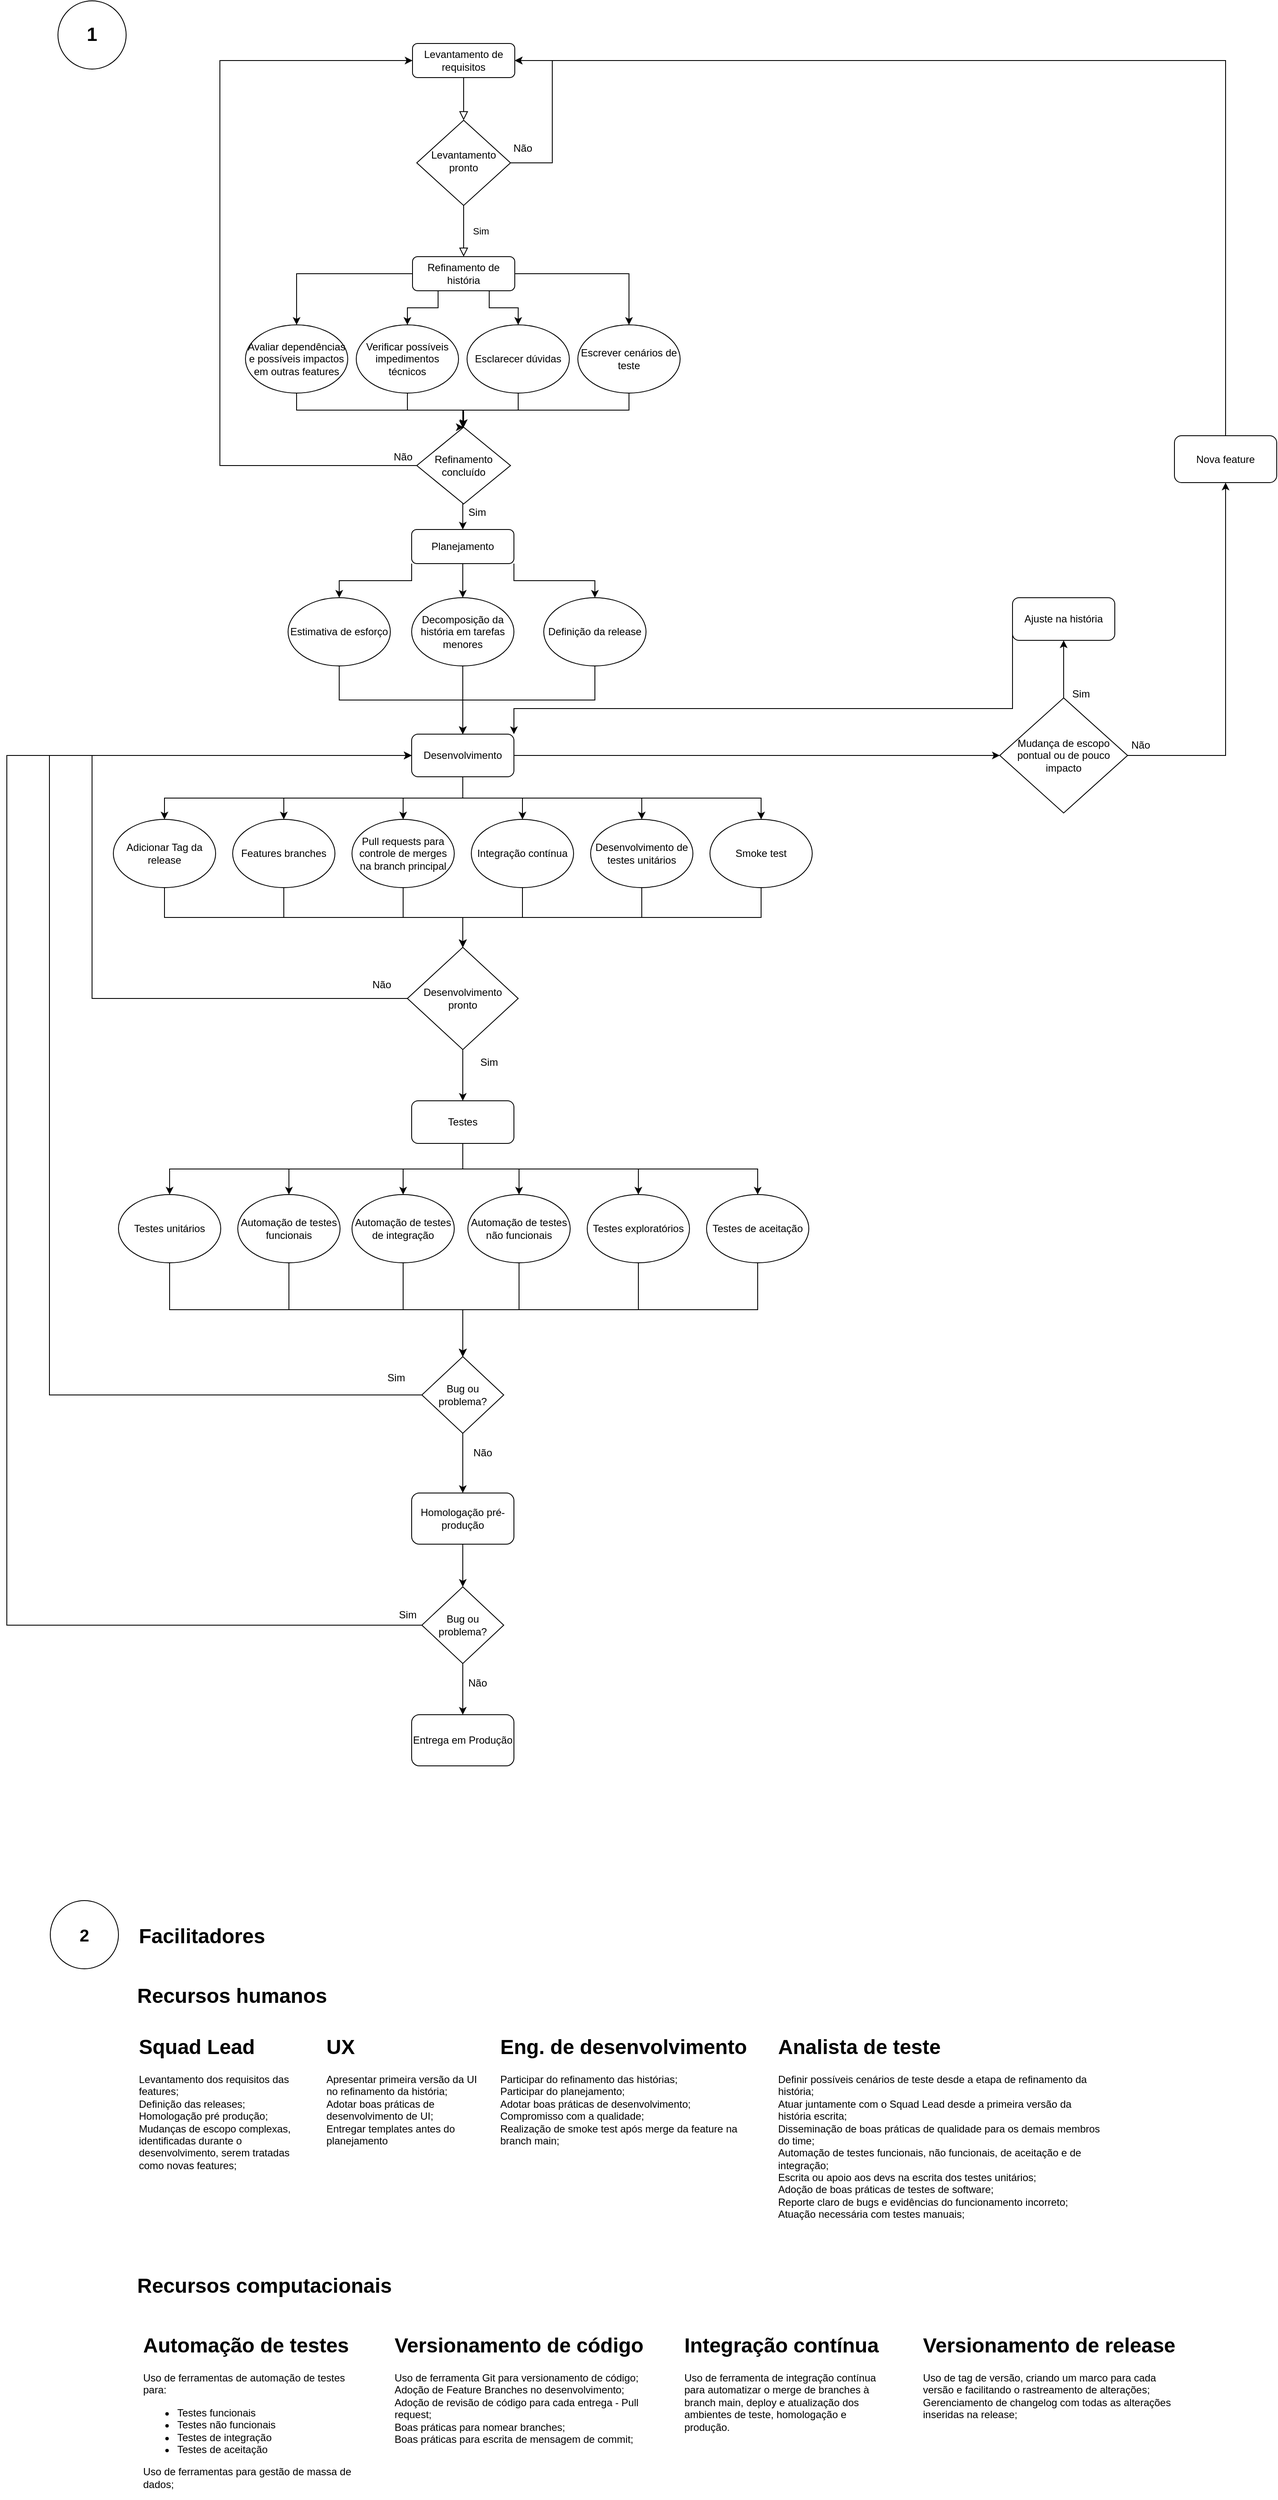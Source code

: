 <mxfile version="21.3.4" type="github">
  <diagram id="C5RBs43oDa-KdzZeNtuy" name="Page-1">
    <mxGraphModel dx="2261" dy="803" grid="1" gridSize="10" guides="1" tooltips="1" connect="1" arrows="1" fold="1" page="1" pageScale="1" pageWidth="827" pageHeight="1169" math="0" shadow="0">
      <root>
        <mxCell id="WIyWlLk6GJQsqaUBKTNV-0" />
        <mxCell id="WIyWlLk6GJQsqaUBKTNV-1" parent="WIyWlLk6GJQsqaUBKTNV-0" />
        <mxCell id="WIyWlLk6GJQsqaUBKTNV-2" value="" style="rounded=0;html=1;jettySize=auto;orthogonalLoop=1;fontSize=11;endArrow=block;endFill=0;endSize=8;strokeWidth=1;shadow=0;labelBackgroundColor=none;edgeStyle=orthogonalEdgeStyle;" parent="WIyWlLk6GJQsqaUBKTNV-1" source="WIyWlLk6GJQsqaUBKTNV-3" target="WIyWlLk6GJQsqaUBKTNV-6" edge="1">
          <mxGeometry relative="1" as="geometry" />
        </mxCell>
        <mxCell id="WIyWlLk6GJQsqaUBKTNV-3" value="Levantamento de requisitos" style="rounded=1;whiteSpace=wrap;html=1;fontSize=12;glass=0;strokeWidth=1;shadow=0;" parent="WIyWlLk6GJQsqaUBKTNV-1" vertex="1">
          <mxGeometry x="326" y="80" width="120" height="40" as="geometry" />
        </mxCell>
        <mxCell id="WIyWlLk6GJQsqaUBKTNV-4" value="Sim" style="rounded=0;html=1;jettySize=auto;orthogonalLoop=1;fontSize=11;endArrow=block;endFill=0;endSize=8;strokeWidth=1;shadow=0;labelBackgroundColor=none;edgeStyle=orthogonalEdgeStyle;" parent="WIyWlLk6GJQsqaUBKTNV-1" source="WIyWlLk6GJQsqaUBKTNV-6" edge="1">
          <mxGeometry y="20" relative="1" as="geometry">
            <mxPoint as="offset" />
            <mxPoint x="386" y="330" as="targetPoint" />
            <Array as="points">
              <mxPoint x="386" y="320" />
              <mxPoint x="386" y="320" />
            </Array>
          </mxGeometry>
        </mxCell>
        <mxCell id="gUWSGeCoAkIVPsZjQ3K5-24" style="edgeStyle=orthogonalEdgeStyle;rounded=0;orthogonalLoop=1;jettySize=auto;html=1;exitX=1;exitY=0.5;exitDx=0;exitDy=0;entryX=1;entryY=0.5;entryDx=0;entryDy=0;" edge="1" parent="WIyWlLk6GJQsqaUBKTNV-1" source="WIyWlLk6GJQsqaUBKTNV-6" target="WIyWlLk6GJQsqaUBKTNV-3">
          <mxGeometry relative="1" as="geometry">
            <Array as="points">
              <mxPoint x="490" y="220" />
              <mxPoint x="490" y="100" />
            </Array>
          </mxGeometry>
        </mxCell>
        <mxCell id="WIyWlLk6GJQsqaUBKTNV-6" value="Levantamento pronto" style="rhombus;whiteSpace=wrap;html=1;shadow=0;fontFamily=Helvetica;fontSize=12;align=center;strokeWidth=1;spacing=6;spacingTop=-4;" parent="WIyWlLk6GJQsqaUBKTNV-1" vertex="1">
          <mxGeometry x="331" y="170" width="110" height="100" as="geometry" />
        </mxCell>
        <mxCell id="_JrQf9LCMX_1aPN5_MQG-32" style="edgeStyle=orthogonalEdgeStyle;rounded=0;orthogonalLoop=1;jettySize=auto;html=1;exitX=0.75;exitY=1;exitDx=0;exitDy=0;entryX=0.5;entryY=0;entryDx=0;entryDy=0;" parent="WIyWlLk6GJQsqaUBKTNV-1" source="WIyWlLk6GJQsqaUBKTNV-12" target="_JrQf9LCMX_1aPN5_MQG-2" edge="1">
          <mxGeometry relative="1" as="geometry" />
        </mxCell>
        <mxCell id="_JrQf9LCMX_1aPN5_MQG-34" style="edgeStyle=orthogonalEdgeStyle;rounded=0;orthogonalLoop=1;jettySize=auto;html=1;exitX=1;exitY=0.5;exitDx=0;exitDy=0;entryX=0.5;entryY=0;entryDx=0;entryDy=0;" parent="WIyWlLk6GJQsqaUBKTNV-1" source="WIyWlLk6GJQsqaUBKTNV-12" target="_JrQf9LCMX_1aPN5_MQG-3" edge="1">
          <mxGeometry relative="1" as="geometry" />
        </mxCell>
        <mxCell id="_JrQf9LCMX_1aPN5_MQG-35" style="edgeStyle=orthogonalEdgeStyle;rounded=0;orthogonalLoop=1;jettySize=auto;html=1;exitX=0;exitY=0.5;exitDx=0;exitDy=0;entryX=0.5;entryY=0;entryDx=0;entryDy=0;" parent="WIyWlLk6GJQsqaUBKTNV-1" source="WIyWlLk6GJQsqaUBKTNV-12" target="_JrQf9LCMX_1aPN5_MQG-0" edge="1">
          <mxGeometry relative="1" as="geometry">
            <mxPoint x="190" y="400" as="targetPoint" />
          </mxGeometry>
        </mxCell>
        <mxCell id="_JrQf9LCMX_1aPN5_MQG-36" style="edgeStyle=orthogonalEdgeStyle;rounded=0;orthogonalLoop=1;jettySize=auto;html=1;exitX=0.25;exitY=1;exitDx=0;exitDy=0;entryX=0.5;entryY=0;entryDx=0;entryDy=0;" parent="WIyWlLk6GJQsqaUBKTNV-1" source="WIyWlLk6GJQsqaUBKTNV-12" target="_JrQf9LCMX_1aPN5_MQG-1" edge="1">
          <mxGeometry relative="1" as="geometry" />
        </mxCell>
        <mxCell id="WIyWlLk6GJQsqaUBKTNV-12" value="Refinamento de história" style="rounded=1;whiteSpace=wrap;html=1;fontSize=12;glass=0;strokeWidth=1;shadow=0;" parent="WIyWlLk6GJQsqaUBKTNV-1" vertex="1">
          <mxGeometry x="326" y="330" width="120" height="40" as="geometry" />
        </mxCell>
        <mxCell id="_JrQf9LCMX_1aPN5_MQG-12" style="edgeStyle=orthogonalEdgeStyle;rounded=0;orthogonalLoop=1;jettySize=auto;html=1;exitX=0.5;exitY=1;exitDx=0;exitDy=0;entryX=0.5;entryY=0;entryDx=0;entryDy=0;" parent="WIyWlLk6GJQsqaUBKTNV-1" source="_JrQf9LCMX_1aPN5_MQG-0" target="_JrQf9LCMX_1aPN5_MQG-8" edge="1">
          <mxGeometry relative="1" as="geometry">
            <Array as="points">
              <mxPoint x="190" y="510" />
              <mxPoint x="385" y="510" />
            </Array>
          </mxGeometry>
        </mxCell>
        <mxCell id="_JrQf9LCMX_1aPN5_MQG-0" value="Avaliar dependências e possíveis impactos em outras features" style="ellipse;whiteSpace=wrap;html=1;" parent="WIyWlLk6GJQsqaUBKTNV-1" vertex="1">
          <mxGeometry x="130" y="410" width="120" height="80" as="geometry" />
        </mxCell>
        <mxCell id="_JrQf9LCMX_1aPN5_MQG-11" style="edgeStyle=orthogonalEdgeStyle;rounded=0;orthogonalLoop=1;jettySize=auto;html=1;exitX=0.5;exitY=1;exitDx=0;exitDy=0;entryX=0.5;entryY=0;entryDx=0;entryDy=0;" parent="WIyWlLk6GJQsqaUBKTNV-1" source="_JrQf9LCMX_1aPN5_MQG-1" target="_JrQf9LCMX_1aPN5_MQG-8" edge="1">
          <mxGeometry relative="1" as="geometry" />
        </mxCell>
        <mxCell id="_JrQf9LCMX_1aPN5_MQG-1" value="Verificar possíveis impedimentos técnicos" style="ellipse;whiteSpace=wrap;html=1;" parent="WIyWlLk6GJQsqaUBKTNV-1" vertex="1">
          <mxGeometry x="260" y="410" width="120" height="80" as="geometry" />
        </mxCell>
        <mxCell id="_JrQf9LCMX_1aPN5_MQG-10" style="edgeStyle=orthogonalEdgeStyle;rounded=0;orthogonalLoop=1;jettySize=auto;html=1;entryX=0.5;entryY=0;entryDx=0;entryDy=0;" parent="WIyWlLk6GJQsqaUBKTNV-1" source="_JrQf9LCMX_1aPN5_MQG-2" target="_JrQf9LCMX_1aPN5_MQG-8" edge="1">
          <mxGeometry relative="1" as="geometry" />
        </mxCell>
        <mxCell id="_JrQf9LCMX_1aPN5_MQG-2" value="Esclarecer dúvidas" style="ellipse;whiteSpace=wrap;html=1;" parent="WIyWlLk6GJQsqaUBKTNV-1" vertex="1">
          <mxGeometry x="390" y="410" width="120" height="80" as="geometry" />
        </mxCell>
        <mxCell id="_JrQf9LCMX_1aPN5_MQG-13" style="edgeStyle=orthogonalEdgeStyle;rounded=0;orthogonalLoop=1;jettySize=auto;html=1;exitX=0.5;exitY=1;exitDx=0;exitDy=0;" parent="WIyWlLk6GJQsqaUBKTNV-1" source="_JrQf9LCMX_1aPN5_MQG-3" target="_JrQf9LCMX_1aPN5_MQG-8" edge="1">
          <mxGeometry relative="1" as="geometry">
            <Array as="points">
              <mxPoint x="580" y="510" />
              <mxPoint x="385" y="510" />
            </Array>
          </mxGeometry>
        </mxCell>
        <mxCell id="_JrQf9LCMX_1aPN5_MQG-3" value="Escrever cenários de teste" style="ellipse;whiteSpace=wrap;html=1;" parent="WIyWlLk6GJQsqaUBKTNV-1" vertex="1">
          <mxGeometry x="520" y="410" width="120" height="80" as="geometry" />
        </mxCell>
        <mxCell id="_JrQf9LCMX_1aPN5_MQG-15" style="edgeStyle=orthogonalEdgeStyle;rounded=0;orthogonalLoop=1;jettySize=auto;html=1;exitX=0.5;exitY=1;exitDx=0;exitDy=0;entryX=0.5;entryY=0;entryDx=0;entryDy=0;" parent="WIyWlLk6GJQsqaUBKTNV-1" source="_JrQf9LCMX_1aPN5_MQG-8" target="_JrQf9LCMX_1aPN5_MQG-14" edge="1">
          <mxGeometry relative="1" as="geometry" />
        </mxCell>
        <mxCell id="_JrQf9LCMX_1aPN5_MQG-21" style="edgeStyle=orthogonalEdgeStyle;rounded=0;orthogonalLoop=1;jettySize=auto;html=1;exitX=0;exitY=0.5;exitDx=0;exitDy=0;entryX=0;entryY=0.5;entryDx=0;entryDy=0;" parent="WIyWlLk6GJQsqaUBKTNV-1" source="_JrQf9LCMX_1aPN5_MQG-8" target="WIyWlLk6GJQsqaUBKTNV-3" edge="1">
          <mxGeometry relative="1" as="geometry">
            <Array as="points">
              <mxPoint x="100" y="575" />
              <mxPoint x="100" y="100" />
            </Array>
          </mxGeometry>
        </mxCell>
        <mxCell id="_JrQf9LCMX_1aPN5_MQG-8" value="Refinamento concluído" style="rhombus;whiteSpace=wrap;html=1;" parent="WIyWlLk6GJQsqaUBKTNV-1" vertex="1">
          <mxGeometry x="331" y="530" width="110" height="90" as="geometry" />
        </mxCell>
        <mxCell id="_JrQf9LCMX_1aPN5_MQG-26" style="edgeStyle=orthogonalEdgeStyle;rounded=0;orthogonalLoop=1;jettySize=auto;html=1;exitX=0.5;exitY=1;exitDx=0;exitDy=0;" parent="WIyWlLk6GJQsqaUBKTNV-1" source="_JrQf9LCMX_1aPN5_MQG-14" target="_JrQf9LCMX_1aPN5_MQG-24" edge="1">
          <mxGeometry relative="1" as="geometry" />
        </mxCell>
        <mxCell id="_JrQf9LCMX_1aPN5_MQG-27" style="edgeStyle=orthogonalEdgeStyle;rounded=0;orthogonalLoop=1;jettySize=auto;html=1;exitX=0;exitY=1;exitDx=0;exitDy=0;entryX=0.5;entryY=0;entryDx=0;entryDy=0;" parent="WIyWlLk6GJQsqaUBKTNV-1" source="_JrQf9LCMX_1aPN5_MQG-14" target="_JrQf9LCMX_1aPN5_MQG-23" edge="1">
          <mxGeometry relative="1" as="geometry" />
        </mxCell>
        <mxCell id="_JrQf9LCMX_1aPN5_MQG-28" style="edgeStyle=orthogonalEdgeStyle;rounded=0;orthogonalLoop=1;jettySize=auto;html=1;exitX=1;exitY=1;exitDx=0;exitDy=0;entryX=0.5;entryY=0;entryDx=0;entryDy=0;" parent="WIyWlLk6GJQsqaUBKTNV-1" source="_JrQf9LCMX_1aPN5_MQG-14" target="_JrQf9LCMX_1aPN5_MQG-25" edge="1">
          <mxGeometry relative="1" as="geometry" />
        </mxCell>
        <mxCell id="_JrQf9LCMX_1aPN5_MQG-14" value="Planejamento" style="rounded=1;whiteSpace=wrap;html=1;" parent="WIyWlLk6GJQsqaUBKTNV-1" vertex="1">
          <mxGeometry x="325" y="650" width="120" height="40" as="geometry" />
        </mxCell>
        <mxCell id="_JrQf9LCMX_1aPN5_MQG-16" value="Sim" style="text;html=1;strokeColor=none;fillColor=none;align=center;verticalAlign=middle;whiteSpace=wrap;rounded=0;" parent="WIyWlLk6GJQsqaUBKTNV-1" vertex="1">
          <mxGeometry x="380" y="620" width="44" height="20" as="geometry" />
        </mxCell>
        <mxCell id="_JrQf9LCMX_1aPN5_MQG-22" value="Não" style="text;html=1;strokeColor=none;fillColor=none;align=center;verticalAlign=middle;whiteSpace=wrap;rounded=0;" parent="WIyWlLk6GJQsqaUBKTNV-1" vertex="1">
          <mxGeometry x="285" y="550" width="60" height="30" as="geometry" />
        </mxCell>
        <mxCell id="_JrQf9LCMX_1aPN5_MQG-38" style="edgeStyle=orthogonalEdgeStyle;rounded=0;orthogonalLoop=1;jettySize=auto;html=1;exitX=0.5;exitY=1;exitDx=0;exitDy=0;" parent="WIyWlLk6GJQsqaUBKTNV-1" source="_JrQf9LCMX_1aPN5_MQG-23" target="_JrQf9LCMX_1aPN5_MQG-37" edge="1">
          <mxGeometry relative="1" as="geometry" />
        </mxCell>
        <mxCell id="_JrQf9LCMX_1aPN5_MQG-23" value="Estimativa de esforço" style="ellipse;whiteSpace=wrap;html=1;" parent="WIyWlLk6GJQsqaUBKTNV-1" vertex="1">
          <mxGeometry x="180" y="730" width="120" height="80" as="geometry" />
        </mxCell>
        <mxCell id="_JrQf9LCMX_1aPN5_MQG-39" style="edgeStyle=orthogonalEdgeStyle;rounded=0;orthogonalLoop=1;jettySize=auto;html=1;exitX=0.5;exitY=1;exitDx=0;exitDy=0;entryX=0.5;entryY=0;entryDx=0;entryDy=0;" parent="WIyWlLk6GJQsqaUBKTNV-1" source="_JrQf9LCMX_1aPN5_MQG-24" target="_JrQf9LCMX_1aPN5_MQG-37" edge="1">
          <mxGeometry relative="1" as="geometry" />
        </mxCell>
        <mxCell id="_JrQf9LCMX_1aPN5_MQG-24" value="Decomposição da história em tarefas menores" style="ellipse;whiteSpace=wrap;html=1;" parent="WIyWlLk6GJQsqaUBKTNV-1" vertex="1">
          <mxGeometry x="325" y="730" width="120" height="80" as="geometry" />
        </mxCell>
        <mxCell id="_JrQf9LCMX_1aPN5_MQG-40" style="edgeStyle=orthogonalEdgeStyle;rounded=0;orthogonalLoop=1;jettySize=auto;html=1;exitX=0.5;exitY=1;exitDx=0;exitDy=0;entryX=0.5;entryY=0;entryDx=0;entryDy=0;" parent="WIyWlLk6GJQsqaUBKTNV-1" source="_JrQf9LCMX_1aPN5_MQG-25" target="_JrQf9LCMX_1aPN5_MQG-37" edge="1">
          <mxGeometry relative="1" as="geometry" />
        </mxCell>
        <mxCell id="_JrQf9LCMX_1aPN5_MQG-25" value="Definição da release" style="ellipse;whiteSpace=wrap;html=1;" parent="WIyWlLk6GJQsqaUBKTNV-1" vertex="1">
          <mxGeometry x="480" y="730" width="120" height="80" as="geometry" />
        </mxCell>
        <mxCell id="_JrQf9LCMX_1aPN5_MQG-50" style="edgeStyle=orthogonalEdgeStyle;rounded=0;orthogonalLoop=1;jettySize=auto;html=1;exitX=0.5;exitY=1;exitDx=0;exitDy=0;entryX=0.5;entryY=0;entryDx=0;entryDy=0;" parent="WIyWlLk6GJQsqaUBKTNV-1" source="_JrQf9LCMX_1aPN5_MQG-37" target="_JrQf9LCMX_1aPN5_MQG-43" edge="1">
          <mxGeometry relative="1" as="geometry" />
        </mxCell>
        <mxCell id="_JrQf9LCMX_1aPN5_MQG-51" style="edgeStyle=orthogonalEdgeStyle;rounded=0;orthogonalLoop=1;jettySize=auto;html=1;exitX=0.5;exitY=1;exitDx=0;exitDy=0;entryX=0.5;entryY=0;entryDx=0;entryDy=0;" parent="WIyWlLk6GJQsqaUBKTNV-1" source="_JrQf9LCMX_1aPN5_MQG-37" target="_JrQf9LCMX_1aPN5_MQG-42" edge="1">
          <mxGeometry relative="1" as="geometry" />
        </mxCell>
        <mxCell id="_JrQf9LCMX_1aPN5_MQG-52" style="edgeStyle=orthogonalEdgeStyle;rounded=0;orthogonalLoop=1;jettySize=auto;html=1;exitX=0.5;exitY=1;exitDx=0;exitDy=0;entryX=0.5;entryY=0;entryDx=0;entryDy=0;" parent="WIyWlLk6GJQsqaUBKTNV-1" source="_JrQf9LCMX_1aPN5_MQG-37" target="_JrQf9LCMX_1aPN5_MQG-41" edge="1">
          <mxGeometry relative="1" as="geometry" />
        </mxCell>
        <mxCell id="_JrQf9LCMX_1aPN5_MQG-53" style="edgeStyle=orthogonalEdgeStyle;rounded=0;orthogonalLoop=1;jettySize=auto;html=1;exitX=0.5;exitY=1;exitDx=0;exitDy=0;entryX=0.5;entryY=0;entryDx=0;entryDy=0;" parent="WIyWlLk6GJQsqaUBKTNV-1" source="_JrQf9LCMX_1aPN5_MQG-37" target="_JrQf9LCMX_1aPN5_MQG-44" edge="1">
          <mxGeometry relative="1" as="geometry" />
        </mxCell>
        <mxCell id="_JrQf9LCMX_1aPN5_MQG-54" style="edgeStyle=orthogonalEdgeStyle;rounded=0;orthogonalLoop=1;jettySize=auto;html=1;exitX=0.5;exitY=1;exitDx=0;exitDy=0;entryX=0.5;entryY=0;entryDx=0;entryDy=0;" parent="WIyWlLk6GJQsqaUBKTNV-1" source="_JrQf9LCMX_1aPN5_MQG-37" target="_JrQf9LCMX_1aPN5_MQG-46" edge="1">
          <mxGeometry relative="1" as="geometry" />
        </mxCell>
        <mxCell id="_JrQf9LCMX_1aPN5_MQG-55" style="edgeStyle=orthogonalEdgeStyle;rounded=0;orthogonalLoop=1;jettySize=auto;html=1;exitX=0.5;exitY=1;exitDx=0;exitDy=0;entryX=0.5;entryY=0;entryDx=0;entryDy=0;" parent="WIyWlLk6GJQsqaUBKTNV-1" source="_JrQf9LCMX_1aPN5_MQG-37" target="_JrQf9LCMX_1aPN5_MQG-48" edge="1">
          <mxGeometry relative="1" as="geometry" />
        </mxCell>
        <mxCell id="gUWSGeCoAkIVPsZjQ3K5-43" style="edgeStyle=orthogonalEdgeStyle;rounded=0;orthogonalLoop=1;jettySize=auto;html=1;exitX=1;exitY=0.5;exitDx=0;exitDy=0;entryX=0;entryY=0.5;entryDx=0;entryDy=0;" edge="1" parent="WIyWlLk6GJQsqaUBKTNV-1" source="_JrQf9LCMX_1aPN5_MQG-37" target="gUWSGeCoAkIVPsZjQ3K5-31">
          <mxGeometry relative="1" as="geometry" />
        </mxCell>
        <mxCell id="_JrQf9LCMX_1aPN5_MQG-37" value="Desenvolvimento" style="rounded=1;whiteSpace=wrap;html=1;" parent="WIyWlLk6GJQsqaUBKTNV-1" vertex="1">
          <mxGeometry x="325" y="890" width="120" height="50" as="geometry" />
        </mxCell>
        <mxCell id="_JrQf9LCMX_1aPN5_MQG-56" style="edgeStyle=orthogonalEdgeStyle;rounded=0;orthogonalLoop=1;jettySize=auto;html=1;exitX=0.5;exitY=1;exitDx=0;exitDy=0;" parent="WIyWlLk6GJQsqaUBKTNV-1" source="_JrQf9LCMX_1aPN5_MQG-41" target="_JrQf9LCMX_1aPN5_MQG-49" edge="1">
          <mxGeometry relative="1" as="geometry" />
        </mxCell>
        <mxCell id="_JrQf9LCMX_1aPN5_MQG-41" value="Adicionar Tag da release" style="ellipse;whiteSpace=wrap;html=1;" parent="WIyWlLk6GJQsqaUBKTNV-1" vertex="1">
          <mxGeometry x="-25" y="990" width="120" height="80" as="geometry" />
        </mxCell>
        <mxCell id="_JrQf9LCMX_1aPN5_MQG-58" style="edgeStyle=orthogonalEdgeStyle;rounded=0;orthogonalLoop=1;jettySize=auto;html=1;exitX=0.5;exitY=1;exitDx=0;exitDy=0;entryX=0.5;entryY=0;entryDx=0;entryDy=0;" parent="WIyWlLk6GJQsqaUBKTNV-1" source="_JrQf9LCMX_1aPN5_MQG-42" target="_JrQf9LCMX_1aPN5_MQG-49" edge="1">
          <mxGeometry relative="1" as="geometry" />
        </mxCell>
        <mxCell id="_JrQf9LCMX_1aPN5_MQG-42" value="Features branches" style="ellipse;whiteSpace=wrap;html=1;" parent="WIyWlLk6GJQsqaUBKTNV-1" vertex="1">
          <mxGeometry x="115" y="990" width="120" height="80" as="geometry" />
        </mxCell>
        <mxCell id="_JrQf9LCMX_1aPN5_MQG-59" style="edgeStyle=orthogonalEdgeStyle;rounded=0;orthogonalLoop=1;jettySize=auto;html=1;exitX=0.5;exitY=1;exitDx=0;exitDy=0;entryX=0.5;entryY=0;entryDx=0;entryDy=0;" parent="WIyWlLk6GJQsqaUBKTNV-1" source="_JrQf9LCMX_1aPN5_MQG-43" target="_JrQf9LCMX_1aPN5_MQG-49" edge="1">
          <mxGeometry relative="1" as="geometry" />
        </mxCell>
        <mxCell id="_JrQf9LCMX_1aPN5_MQG-43" value="Pull requests para controle de merges na branch principal" style="ellipse;whiteSpace=wrap;html=1;" parent="WIyWlLk6GJQsqaUBKTNV-1" vertex="1">
          <mxGeometry x="255" y="990" width="120" height="80" as="geometry" />
        </mxCell>
        <mxCell id="_JrQf9LCMX_1aPN5_MQG-60" style="edgeStyle=orthogonalEdgeStyle;rounded=0;orthogonalLoop=1;jettySize=auto;html=1;exitX=0.5;exitY=1;exitDx=0;exitDy=0;entryX=0.5;entryY=0;entryDx=0;entryDy=0;" parent="WIyWlLk6GJQsqaUBKTNV-1" source="_JrQf9LCMX_1aPN5_MQG-44" target="_JrQf9LCMX_1aPN5_MQG-49" edge="1">
          <mxGeometry relative="1" as="geometry" />
        </mxCell>
        <mxCell id="_JrQf9LCMX_1aPN5_MQG-44" value="Integração contínua" style="ellipse;whiteSpace=wrap;html=1;" parent="WIyWlLk6GJQsqaUBKTNV-1" vertex="1">
          <mxGeometry x="395" y="990" width="120" height="80" as="geometry" />
        </mxCell>
        <mxCell id="_JrQf9LCMX_1aPN5_MQG-61" style="edgeStyle=orthogonalEdgeStyle;rounded=0;orthogonalLoop=1;jettySize=auto;html=1;exitX=0.5;exitY=1;exitDx=0;exitDy=0;entryX=0.5;entryY=0;entryDx=0;entryDy=0;" parent="WIyWlLk6GJQsqaUBKTNV-1" source="_JrQf9LCMX_1aPN5_MQG-46" target="_JrQf9LCMX_1aPN5_MQG-49" edge="1">
          <mxGeometry relative="1" as="geometry" />
        </mxCell>
        <mxCell id="_JrQf9LCMX_1aPN5_MQG-46" value="Desenvolvimento de testes unitários" style="ellipse;whiteSpace=wrap;html=1;" parent="WIyWlLk6GJQsqaUBKTNV-1" vertex="1">
          <mxGeometry x="535" y="990" width="120" height="80" as="geometry" />
        </mxCell>
        <mxCell id="_JrQf9LCMX_1aPN5_MQG-62" style="edgeStyle=orthogonalEdgeStyle;rounded=0;orthogonalLoop=1;jettySize=auto;html=1;exitX=0.5;exitY=1;exitDx=0;exitDy=0;entryX=0.5;entryY=0;entryDx=0;entryDy=0;" parent="WIyWlLk6GJQsqaUBKTNV-1" source="_JrQf9LCMX_1aPN5_MQG-48" target="_JrQf9LCMX_1aPN5_MQG-49" edge="1">
          <mxGeometry relative="1" as="geometry" />
        </mxCell>
        <mxCell id="_JrQf9LCMX_1aPN5_MQG-48" value="Smoke test" style="ellipse;whiteSpace=wrap;html=1;" parent="WIyWlLk6GJQsqaUBKTNV-1" vertex="1">
          <mxGeometry x="675" y="990" width="120" height="80" as="geometry" />
        </mxCell>
        <mxCell id="_JrQf9LCMX_1aPN5_MQG-63" style="edgeStyle=orthogonalEdgeStyle;rounded=0;orthogonalLoop=1;jettySize=auto;html=1;exitX=0;exitY=0.5;exitDx=0;exitDy=0;entryX=0;entryY=0.5;entryDx=0;entryDy=0;" parent="WIyWlLk6GJQsqaUBKTNV-1" source="_JrQf9LCMX_1aPN5_MQG-49" target="_JrQf9LCMX_1aPN5_MQG-37" edge="1">
          <mxGeometry relative="1" as="geometry">
            <Array as="points">
              <mxPoint x="-50" y="1200" />
              <mxPoint x="-50" y="915" />
            </Array>
          </mxGeometry>
        </mxCell>
        <mxCell id="_JrQf9LCMX_1aPN5_MQG-67" style="edgeStyle=orthogonalEdgeStyle;rounded=0;orthogonalLoop=1;jettySize=auto;html=1;exitX=0.5;exitY=1;exitDx=0;exitDy=0;entryX=0.5;entryY=0;entryDx=0;entryDy=0;" parent="WIyWlLk6GJQsqaUBKTNV-1" source="_JrQf9LCMX_1aPN5_MQG-49" target="_JrQf9LCMX_1aPN5_MQG-65" edge="1">
          <mxGeometry relative="1" as="geometry" />
        </mxCell>
        <mxCell id="_JrQf9LCMX_1aPN5_MQG-49" value="Desenvolvimento pronto" style="rhombus;whiteSpace=wrap;html=1;" parent="WIyWlLk6GJQsqaUBKTNV-1" vertex="1">
          <mxGeometry x="320" y="1140" width="130" height="120" as="geometry" />
        </mxCell>
        <mxCell id="_JrQf9LCMX_1aPN5_MQG-64" value="Não" style="text;html=1;strokeColor=none;fillColor=none;align=center;verticalAlign=middle;whiteSpace=wrap;rounded=0;" parent="WIyWlLk6GJQsqaUBKTNV-1" vertex="1">
          <mxGeometry x="260" y="1169" width="60" height="30" as="geometry" />
        </mxCell>
        <mxCell id="_JrQf9LCMX_1aPN5_MQG-74" style="edgeStyle=orthogonalEdgeStyle;rounded=0;orthogonalLoop=1;jettySize=auto;html=1;exitX=0.5;exitY=1;exitDx=0;exitDy=0;entryX=0.5;entryY=0;entryDx=0;entryDy=0;" parent="WIyWlLk6GJQsqaUBKTNV-1" source="_JrQf9LCMX_1aPN5_MQG-65" target="_JrQf9LCMX_1aPN5_MQG-71" edge="1">
          <mxGeometry relative="1" as="geometry" />
        </mxCell>
        <mxCell id="_JrQf9LCMX_1aPN5_MQG-75" style="edgeStyle=orthogonalEdgeStyle;rounded=0;orthogonalLoop=1;jettySize=auto;html=1;exitX=0.5;exitY=1;exitDx=0;exitDy=0;" parent="WIyWlLk6GJQsqaUBKTNV-1" source="_JrQf9LCMX_1aPN5_MQG-65" target="_JrQf9LCMX_1aPN5_MQG-72" edge="1">
          <mxGeometry relative="1" as="geometry" />
        </mxCell>
        <mxCell id="_JrQf9LCMX_1aPN5_MQG-76" style="edgeStyle=orthogonalEdgeStyle;rounded=0;orthogonalLoop=1;jettySize=auto;html=1;exitX=0.5;exitY=1;exitDx=0;exitDy=0;entryX=0.5;entryY=0;entryDx=0;entryDy=0;" parent="WIyWlLk6GJQsqaUBKTNV-1" source="_JrQf9LCMX_1aPN5_MQG-65" target="_JrQf9LCMX_1aPN5_MQG-73" edge="1">
          <mxGeometry relative="1" as="geometry" />
        </mxCell>
        <mxCell id="_JrQf9LCMX_1aPN5_MQG-77" style="edgeStyle=orthogonalEdgeStyle;rounded=0;orthogonalLoop=1;jettySize=auto;html=1;exitX=0.5;exitY=1;exitDx=0;exitDy=0;entryX=0.5;entryY=0;entryDx=0;entryDy=0;" parent="WIyWlLk6GJQsqaUBKTNV-1" source="_JrQf9LCMX_1aPN5_MQG-65" target="_JrQf9LCMX_1aPN5_MQG-70" edge="1">
          <mxGeometry relative="1" as="geometry" />
        </mxCell>
        <mxCell id="_JrQf9LCMX_1aPN5_MQG-78" style="edgeStyle=orthogonalEdgeStyle;rounded=0;orthogonalLoop=1;jettySize=auto;html=1;exitX=0.5;exitY=1;exitDx=0;exitDy=0;entryX=0.5;entryY=0;entryDx=0;entryDy=0;" parent="WIyWlLk6GJQsqaUBKTNV-1" source="_JrQf9LCMX_1aPN5_MQG-65" target="_JrQf9LCMX_1aPN5_MQG-69" edge="1">
          <mxGeometry relative="1" as="geometry" />
        </mxCell>
        <mxCell id="_JrQf9LCMX_1aPN5_MQG-79" style="edgeStyle=orthogonalEdgeStyle;rounded=0;orthogonalLoop=1;jettySize=auto;html=1;exitX=0.5;exitY=1;exitDx=0;exitDy=0;entryX=0.5;entryY=0;entryDx=0;entryDy=0;" parent="WIyWlLk6GJQsqaUBKTNV-1" source="_JrQf9LCMX_1aPN5_MQG-65" target="_JrQf9LCMX_1aPN5_MQG-68" edge="1">
          <mxGeometry relative="1" as="geometry" />
        </mxCell>
        <mxCell id="_JrQf9LCMX_1aPN5_MQG-65" value="Testes" style="rounded=1;whiteSpace=wrap;html=1;" parent="WIyWlLk6GJQsqaUBKTNV-1" vertex="1">
          <mxGeometry x="325" y="1320" width="120" height="50" as="geometry" />
        </mxCell>
        <mxCell id="gUWSGeCoAkIVPsZjQ3K5-0" style="edgeStyle=orthogonalEdgeStyle;rounded=0;orthogonalLoop=1;jettySize=auto;html=1;exitX=0.5;exitY=1;exitDx=0;exitDy=0;" edge="1" parent="WIyWlLk6GJQsqaUBKTNV-1" source="_JrQf9LCMX_1aPN5_MQG-68" target="_JrQf9LCMX_1aPN5_MQG-80">
          <mxGeometry relative="1" as="geometry" />
        </mxCell>
        <mxCell id="_JrQf9LCMX_1aPN5_MQG-68" value="Testes unitários" style="ellipse;whiteSpace=wrap;html=1;" parent="WIyWlLk6GJQsqaUBKTNV-1" vertex="1">
          <mxGeometry x="-19" y="1430" width="120" height="80" as="geometry" />
        </mxCell>
        <mxCell id="gUWSGeCoAkIVPsZjQ3K5-2" style="edgeStyle=orthogonalEdgeStyle;rounded=0;orthogonalLoop=1;jettySize=auto;html=1;exitX=0.5;exitY=1;exitDx=0;exitDy=0;entryX=0.5;entryY=0;entryDx=0;entryDy=0;" edge="1" parent="WIyWlLk6GJQsqaUBKTNV-1" source="_JrQf9LCMX_1aPN5_MQG-69" target="_JrQf9LCMX_1aPN5_MQG-80">
          <mxGeometry relative="1" as="geometry" />
        </mxCell>
        <mxCell id="_JrQf9LCMX_1aPN5_MQG-69" value="Automação de testes funcionais" style="ellipse;whiteSpace=wrap;html=1;" parent="WIyWlLk6GJQsqaUBKTNV-1" vertex="1">
          <mxGeometry x="121" y="1430" width="120" height="80" as="geometry" />
        </mxCell>
        <mxCell id="gUWSGeCoAkIVPsZjQ3K5-3" style="edgeStyle=orthogonalEdgeStyle;rounded=0;orthogonalLoop=1;jettySize=auto;html=1;exitX=0.5;exitY=1;exitDx=0;exitDy=0;entryX=0.5;entryY=0;entryDx=0;entryDy=0;" edge="1" parent="WIyWlLk6GJQsqaUBKTNV-1" source="_JrQf9LCMX_1aPN5_MQG-70" target="_JrQf9LCMX_1aPN5_MQG-80">
          <mxGeometry relative="1" as="geometry" />
        </mxCell>
        <mxCell id="_JrQf9LCMX_1aPN5_MQG-70" value="Automação de testes de integração" style="ellipse;whiteSpace=wrap;html=1;" parent="WIyWlLk6GJQsqaUBKTNV-1" vertex="1">
          <mxGeometry x="255" y="1430" width="120" height="80" as="geometry" />
        </mxCell>
        <mxCell id="gUWSGeCoAkIVPsZjQ3K5-4" style="edgeStyle=orthogonalEdgeStyle;rounded=0;orthogonalLoop=1;jettySize=auto;html=1;exitX=0.5;exitY=1;exitDx=0;exitDy=0;entryX=0.5;entryY=0;entryDx=0;entryDy=0;" edge="1" parent="WIyWlLk6GJQsqaUBKTNV-1" source="_JrQf9LCMX_1aPN5_MQG-71" target="_JrQf9LCMX_1aPN5_MQG-80">
          <mxGeometry relative="1" as="geometry" />
        </mxCell>
        <mxCell id="_JrQf9LCMX_1aPN5_MQG-71" value="Automação de testes não funcionais" style="ellipse;whiteSpace=wrap;html=1;" parent="WIyWlLk6GJQsqaUBKTNV-1" vertex="1">
          <mxGeometry x="391" y="1430" width="120" height="80" as="geometry" />
        </mxCell>
        <mxCell id="gUWSGeCoAkIVPsZjQ3K5-5" style="edgeStyle=orthogonalEdgeStyle;rounded=0;orthogonalLoop=1;jettySize=auto;html=1;exitX=0.5;exitY=1;exitDx=0;exitDy=0;entryX=0.5;entryY=0;entryDx=0;entryDy=0;" edge="1" parent="WIyWlLk6GJQsqaUBKTNV-1" source="_JrQf9LCMX_1aPN5_MQG-72" target="_JrQf9LCMX_1aPN5_MQG-80">
          <mxGeometry relative="1" as="geometry" />
        </mxCell>
        <mxCell id="_JrQf9LCMX_1aPN5_MQG-72" value="Testes exploratórios" style="ellipse;whiteSpace=wrap;html=1;" parent="WIyWlLk6GJQsqaUBKTNV-1" vertex="1">
          <mxGeometry x="531" y="1430" width="120" height="80" as="geometry" />
        </mxCell>
        <mxCell id="gUWSGeCoAkIVPsZjQ3K5-6" style="edgeStyle=orthogonalEdgeStyle;rounded=0;orthogonalLoop=1;jettySize=auto;html=1;exitX=0.5;exitY=1;exitDx=0;exitDy=0;entryX=0.5;entryY=0;entryDx=0;entryDy=0;" edge="1" parent="WIyWlLk6GJQsqaUBKTNV-1" source="_JrQf9LCMX_1aPN5_MQG-73" target="_JrQf9LCMX_1aPN5_MQG-80">
          <mxGeometry relative="1" as="geometry" />
        </mxCell>
        <mxCell id="_JrQf9LCMX_1aPN5_MQG-73" value="Testes de aceitação" style="ellipse;whiteSpace=wrap;html=1;" parent="WIyWlLk6GJQsqaUBKTNV-1" vertex="1">
          <mxGeometry x="671" y="1430" width="120" height="80" as="geometry" />
        </mxCell>
        <mxCell id="gUWSGeCoAkIVPsZjQ3K5-10" style="edgeStyle=orthogonalEdgeStyle;rounded=0;orthogonalLoop=1;jettySize=auto;html=1;exitX=0.5;exitY=1;exitDx=0;exitDy=0;" edge="1" parent="WIyWlLk6GJQsqaUBKTNV-1" source="_JrQf9LCMX_1aPN5_MQG-80" target="gUWSGeCoAkIVPsZjQ3K5-9">
          <mxGeometry relative="1" as="geometry" />
        </mxCell>
        <mxCell id="gUWSGeCoAkIVPsZjQ3K5-16" style="edgeStyle=orthogonalEdgeStyle;rounded=0;orthogonalLoop=1;jettySize=auto;html=1;exitX=0;exitY=0.5;exitDx=0;exitDy=0;entryX=0;entryY=0.5;entryDx=0;entryDy=0;" edge="1" parent="WIyWlLk6GJQsqaUBKTNV-1" source="_JrQf9LCMX_1aPN5_MQG-80" target="_JrQf9LCMX_1aPN5_MQG-37">
          <mxGeometry relative="1" as="geometry">
            <Array as="points">
              <mxPoint x="-100" y="1665" />
              <mxPoint x="-100" y="915" />
            </Array>
          </mxGeometry>
        </mxCell>
        <mxCell id="_JrQf9LCMX_1aPN5_MQG-80" value="Bug ou problema?" style="rhombus;whiteSpace=wrap;html=1;" parent="WIyWlLk6GJQsqaUBKTNV-1" vertex="1">
          <mxGeometry x="337" y="1620" width="96" height="90" as="geometry" />
        </mxCell>
        <mxCell id="_JrQf9LCMX_1aPN5_MQG-82" value="Sim" style="text;html=1;strokeColor=none;fillColor=none;align=center;verticalAlign=middle;whiteSpace=wrap;rounded=0;" parent="WIyWlLk6GJQsqaUBKTNV-1" vertex="1">
          <mxGeometry x="386" y="1260" width="60" height="30" as="geometry" />
        </mxCell>
        <mxCell id="gUWSGeCoAkIVPsZjQ3K5-8" value="Sim" style="text;html=1;strokeColor=none;fillColor=none;align=center;verticalAlign=middle;whiteSpace=wrap;rounded=0;" vertex="1" parent="WIyWlLk6GJQsqaUBKTNV-1">
          <mxGeometry x="277" y="1630" width="60" height="30" as="geometry" />
        </mxCell>
        <mxCell id="gUWSGeCoAkIVPsZjQ3K5-14" style="edgeStyle=orthogonalEdgeStyle;rounded=0;orthogonalLoop=1;jettySize=auto;html=1;exitX=0.5;exitY=1;exitDx=0;exitDy=0;entryX=0.5;entryY=0;entryDx=0;entryDy=0;" edge="1" parent="WIyWlLk6GJQsqaUBKTNV-1" source="gUWSGeCoAkIVPsZjQ3K5-9" target="gUWSGeCoAkIVPsZjQ3K5-13">
          <mxGeometry relative="1" as="geometry" />
        </mxCell>
        <mxCell id="gUWSGeCoAkIVPsZjQ3K5-9" value="Homologação pré-produção" style="rounded=1;whiteSpace=wrap;html=1;" vertex="1" parent="WIyWlLk6GJQsqaUBKTNV-1">
          <mxGeometry x="325" y="1780" width="120" height="60" as="geometry" />
        </mxCell>
        <mxCell id="gUWSGeCoAkIVPsZjQ3K5-12" value="Não" style="text;html=1;align=center;verticalAlign=middle;resizable=0;points=[];autosize=1;strokeColor=none;fillColor=none;" vertex="1" parent="WIyWlLk6GJQsqaUBKTNV-1">
          <mxGeometry x="383" y="1718" width="50" height="30" as="geometry" />
        </mxCell>
        <mxCell id="gUWSGeCoAkIVPsZjQ3K5-15" style="edgeStyle=orthogonalEdgeStyle;rounded=0;orthogonalLoop=1;jettySize=auto;html=1;exitX=0;exitY=0.5;exitDx=0;exitDy=0;entryX=0;entryY=0.5;entryDx=0;entryDy=0;" edge="1" parent="WIyWlLk6GJQsqaUBKTNV-1" source="gUWSGeCoAkIVPsZjQ3K5-13" target="_JrQf9LCMX_1aPN5_MQG-37">
          <mxGeometry relative="1" as="geometry">
            <Array as="points">
              <mxPoint x="-150" y="1935" />
              <mxPoint x="-150" y="915" />
            </Array>
          </mxGeometry>
        </mxCell>
        <mxCell id="gUWSGeCoAkIVPsZjQ3K5-19" style="edgeStyle=orthogonalEdgeStyle;rounded=0;orthogonalLoop=1;jettySize=auto;html=1;exitX=0.5;exitY=1;exitDx=0;exitDy=0;entryX=0.5;entryY=0;entryDx=0;entryDy=0;" edge="1" parent="WIyWlLk6GJQsqaUBKTNV-1" source="gUWSGeCoAkIVPsZjQ3K5-13" target="gUWSGeCoAkIVPsZjQ3K5-18">
          <mxGeometry relative="1" as="geometry" />
        </mxCell>
        <mxCell id="gUWSGeCoAkIVPsZjQ3K5-13" value="Bug ou problema?" style="rhombus;whiteSpace=wrap;html=1;" vertex="1" parent="WIyWlLk6GJQsqaUBKTNV-1">
          <mxGeometry x="337" y="1890" width="96" height="90" as="geometry" />
        </mxCell>
        <mxCell id="gUWSGeCoAkIVPsZjQ3K5-17" value="Sim" style="text;html=1;align=center;verticalAlign=middle;resizable=0;points=[];autosize=1;strokeColor=none;fillColor=none;" vertex="1" parent="WIyWlLk6GJQsqaUBKTNV-1">
          <mxGeometry x="300" y="1908" width="40" height="30" as="geometry" />
        </mxCell>
        <mxCell id="gUWSGeCoAkIVPsZjQ3K5-18" value="Entrega em Produção" style="rounded=1;whiteSpace=wrap;html=1;" vertex="1" parent="WIyWlLk6GJQsqaUBKTNV-1">
          <mxGeometry x="325" y="2040" width="120" height="60" as="geometry" />
        </mxCell>
        <mxCell id="gUWSGeCoAkIVPsZjQ3K5-20" value="Não" style="text;html=1;align=center;verticalAlign=middle;resizable=0;points=[];autosize=1;strokeColor=none;fillColor=none;" vertex="1" parent="WIyWlLk6GJQsqaUBKTNV-1">
          <mxGeometry x="377" y="1988" width="50" height="30" as="geometry" />
        </mxCell>
        <mxCell id="gUWSGeCoAkIVPsZjQ3K5-25" value="Não" style="text;html=1;align=center;verticalAlign=middle;resizable=0;points=[];autosize=1;strokeColor=none;fillColor=none;" vertex="1" parent="WIyWlLk6GJQsqaUBKTNV-1">
          <mxGeometry x="430" y="188" width="50" height="30" as="geometry" />
        </mxCell>
        <mxCell id="gUWSGeCoAkIVPsZjQ3K5-35" style="edgeStyle=orthogonalEdgeStyle;rounded=0;orthogonalLoop=1;jettySize=auto;html=1;exitX=0.5;exitY=0;exitDx=0;exitDy=0;entryX=0.5;entryY=1;entryDx=0;entryDy=0;" edge="1" parent="WIyWlLk6GJQsqaUBKTNV-1" source="gUWSGeCoAkIVPsZjQ3K5-31" target="gUWSGeCoAkIVPsZjQ3K5-34">
          <mxGeometry relative="1" as="geometry" />
        </mxCell>
        <mxCell id="gUWSGeCoAkIVPsZjQ3K5-40" style="edgeStyle=orthogonalEdgeStyle;rounded=0;orthogonalLoop=1;jettySize=auto;html=1;exitX=1;exitY=0.5;exitDx=0;exitDy=0;entryX=0.5;entryY=1;entryDx=0;entryDy=0;" edge="1" parent="WIyWlLk6GJQsqaUBKTNV-1" source="gUWSGeCoAkIVPsZjQ3K5-31" target="gUWSGeCoAkIVPsZjQ3K5-38">
          <mxGeometry relative="1" as="geometry" />
        </mxCell>
        <mxCell id="gUWSGeCoAkIVPsZjQ3K5-31" value="Mudança de escopo pontual ou de pouco impacto" style="rhombus;whiteSpace=wrap;html=1;" vertex="1" parent="WIyWlLk6GJQsqaUBKTNV-1">
          <mxGeometry x="1015" y="847.5" width="150" height="135" as="geometry" />
        </mxCell>
        <mxCell id="gUWSGeCoAkIVPsZjQ3K5-37" style="edgeStyle=orthogonalEdgeStyle;rounded=0;orthogonalLoop=1;jettySize=auto;html=1;exitX=0;exitY=0.5;exitDx=0;exitDy=0;entryX=1;entryY=0;entryDx=0;entryDy=0;" edge="1" parent="WIyWlLk6GJQsqaUBKTNV-1" source="gUWSGeCoAkIVPsZjQ3K5-34" target="_JrQf9LCMX_1aPN5_MQG-37">
          <mxGeometry relative="1" as="geometry">
            <Array as="points">
              <mxPoint x="1030" y="860" />
              <mxPoint x="445" y="860" />
            </Array>
          </mxGeometry>
        </mxCell>
        <mxCell id="gUWSGeCoAkIVPsZjQ3K5-34" value="Ajuste na história" style="rounded=1;whiteSpace=wrap;html=1;" vertex="1" parent="WIyWlLk6GJQsqaUBKTNV-1">
          <mxGeometry x="1030" y="730" width="120" height="50" as="geometry" />
        </mxCell>
        <mxCell id="gUWSGeCoAkIVPsZjQ3K5-36" value="Sim" style="text;html=1;align=center;verticalAlign=middle;resizable=0;points=[];autosize=1;strokeColor=none;fillColor=none;" vertex="1" parent="WIyWlLk6GJQsqaUBKTNV-1">
          <mxGeometry x="1090" y="828" width="40" height="30" as="geometry" />
        </mxCell>
        <mxCell id="gUWSGeCoAkIVPsZjQ3K5-42" style="edgeStyle=orthogonalEdgeStyle;rounded=0;orthogonalLoop=1;jettySize=auto;html=1;exitX=0.5;exitY=0;exitDx=0;exitDy=0;entryX=1;entryY=0.5;entryDx=0;entryDy=0;" edge="1" parent="WIyWlLk6GJQsqaUBKTNV-1" source="gUWSGeCoAkIVPsZjQ3K5-38" target="WIyWlLk6GJQsqaUBKTNV-3">
          <mxGeometry relative="1" as="geometry" />
        </mxCell>
        <mxCell id="gUWSGeCoAkIVPsZjQ3K5-38" value="Nova feature" style="rounded=1;whiteSpace=wrap;html=1;" vertex="1" parent="WIyWlLk6GJQsqaUBKTNV-1">
          <mxGeometry x="1220" y="540" width="120" height="55" as="geometry" />
        </mxCell>
        <mxCell id="gUWSGeCoAkIVPsZjQ3K5-41" value="Não" style="text;html=1;align=center;verticalAlign=middle;resizable=0;points=[];autosize=1;strokeColor=none;fillColor=none;" vertex="1" parent="WIyWlLk6GJQsqaUBKTNV-1">
          <mxGeometry x="1155" y="888" width="50" height="30" as="geometry" />
        </mxCell>
        <mxCell id="gUWSGeCoAkIVPsZjQ3K5-48" value="&lt;b&gt;&lt;font style=&quot;font-size: 22px;&quot;&gt;1&lt;/font&gt;&lt;/b&gt;" style="ellipse;whiteSpace=wrap;html=1;aspect=fixed;" vertex="1" parent="WIyWlLk6GJQsqaUBKTNV-1">
          <mxGeometry x="-90" y="30" width="80" height="80" as="geometry" />
        </mxCell>
        <mxCell id="gUWSGeCoAkIVPsZjQ3K5-49" value="&lt;b&gt;&lt;font style=&quot;font-size: 20px;&quot;&gt;2&lt;/font&gt;&lt;/b&gt;" style="ellipse;whiteSpace=wrap;html=1;aspect=fixed;" vertex="1" parent="WIyWlLk6GJQsqaUBKTNV-1">
          <mxGeometry x="-99" y="2258" width="80" height="80" as="geometry" />
        </mxCell>
        <mxCell id="gUWSGeCoAkIVPsZjQ3K5-50" value="&lt;h1&gt;Facilitadores&lt;/h1&gt;" style="text;html=1;strokeColor=none;fillColor=none;spacing=5;spacingTop=-20;whiteSpace=wrap;overflow=hidden;rounded=0;" vertex="1" parent="WIyWlLk6GJQsqaUBKTNV-1">
          <mxGeometry y="2280" width="190" height="60" as="geometry" />
        </mxCell>
        <mxCell id="gUWSGeCoAkIVPsZjQ3K5-51" value="&lt;h1&gt;Squad Lead&lt;/h1&gt;&lt;div&gt;Levantamento dos requisitos das features;&lt;/div&gt;&lt;div&gt;&lt;span style=&quot;background-color: initial;&quot;&gt;Definição das releases;&lt;/span&gt;&lt;/div&gt;&lt;div&gt;Homologação pré produção;&lt;/div&gt;&lt;div&gt;Mudanças de escopo complexas, identificadas durante o desenvolvimento, serem tratadas como novas features;&amp;nbsp;&lt;/div&gt;" style="text;html=1;strokeColor=none;fillColor=none;spacing=5;spacingTop=-20;whiteSpace=wrap;overflow=hidden;rounded=0;" vertex="1" parent="WIyWlLk6GJQsqaUBKTNV-1">
          <mxGeometry y="2410" width="200" height="170" as="geometry" />
        </mxCell>
        <mxCell id="gUWSGeCoAkIVPsZjQ3K5-52" value="&lt;h1&gt;Recursos humanos&lt;/h1&gt;" style="text;html=1;strokeColor=none;fillColor=none;spacing=5;spacingTop=-20;whiteSpace=wrap;overflow=hidden;rounded=0;" vertex="1" parent="WIyWlLk6GJQsqaUBKTNV-1">
          <mxGeometry x="-2" y="2350" width="243" height="40" as="geometry" />
        </mxCell>
        <mxCell id="gUWSGeCoAkIVPsZjQ3K5-53" value="&lt;h1&gt;UX&lt;/h1&gt;&lt;p&gt;Apresentar primeira versão da UI no refinamento da história;&lt;br&gt;&lt;span style=&quot;background-color: initial;&quot;&gt;Adotar boas práticas de desenvolvimento de UI;&lt;br&gt;&lt;/span&gt;&lt;span style=&quot;background-color: initial;&quot;&gt;Entregar templates antes do planejamento&lt;/span&gt;&lt;/p&gt;" style="text;html=1;strokeColor=none;fillColor=none;spacing=5;spacingTop=-20;whiteSpace=wrap;overflow=hidden;rounded=0;" vertex="1" parent="WIyWlLk6GJQsqaUBKTNV-1">
          <mxGeometry x="220" y="2410" width="190" height="170" as="geometry" />
        </mxCell>
        <mxCell id="gUWSGeCoAkIVPsZjQ3K5-54" value="&lt;h1&gt;Eng. de desenvolvimento&lt;/h1&gt;&lt;p&gt;Participar do refinamento das histórias;&lt;br&gt;Participar do planejamento;&lt;br&gt;Adotar boas práticas de desenvolvimento;&lt;br&gt;Compromisso com a qualidade;&lt;br&gt;Realização de smoke test após merge da feature na branch main;&lt;br&gt;&lt;/p&gt;" style="text;html=1;strokeColor=none;fillColor=none;spacing=5;spacingTop=-20;whiteSpace=wrap;overflow=hidden;rounded=0;" vertex="1" parent="WIyWlLk6GJQsqaUBKTNV-1">
          <mxGeometry x="424" y="2410" width="299" height="200" as="geometry" />
        </mxCell>
        <mxCell id="gUWSGeCoAkIVPsZjQ3K5-55" value="&lt;h1&gt;Analista de teste&lt;/h1&gt;&lt;p&gt;Definir possíveis cenários de teste desde a etapa de refinamento da história;&lt;br&gt;Atuar juntamente com o Squad Lead desde a primeira versão da história escrita;&lt;br&gt;Disseminação de boas práticas de qualidade para os demais membros do time;&lt;br&gt;Automação de testes funcionais, não funcionais, de aceitação e de integração;&lt;br&gt;Escrita ou apoio aos devs na escrita dos testes unitários;&lt;br&gt;Adoção de boas práticas de testes de software;&lt;br&gt;Reporte claro de bugs e evidências do funcionamento incorreto;&lt;br&gt;Atuação necessária com testes manuais;&amp;nbsp;&lt;br&gt;&lt;br&gt;&lt;/p&gt;" style="text;html=1;strokeColor=none;fillColor=none;spacing=5;spacingTop=-20;whiteSpace=wrap;overflow=hidden;rounded=0;" vertex="1" parent="WIyWlLk6GJQsqaUBKTNV-1">
          <mxGeometry x="750" y="2410" width="390" height="240" as="geometry" />
        </mxCell>
        <mxCell id="gUWSGeCoAkIVPsZjQ3K5-56" value="&lt;h1&gt;Recursos computacionais&lt;/h1&gt;" style="text;html=1;strokeColor=none;fillColor=none;spacing=5;spacingTop=-20;whiteSpace=wrap;overflow=hidden;rounded=0;" vertex="1" parent="WIyWlLk6GJQsqaUBKTNV-1">
          <mxGeometry x="-2" y="2690" width="350" height="50" as="geometry" />
        </mxCell>
        <mxCell id="gUWSGeCoAkIVPsZjQ3K5-57" value="&lt;h1&gt;Automação de testes&lt;/h1&gt;&lt;p&gt;Uso de ferramentas de automação de testes para:&lt;br&gt;&lt;/p&gt;&lt;ul&gt;&lt;li&gt;Testes funcionais&lt;/li&gt;&lt;li&gt;Testes não funcionais&lt;br&gt;&lt;/li&gt;&lt;li&gt;Testes de integração&lt;/li&gt;&lt;li&gt;Testes de aceitação&lt;/li&gt;&lt;/ul&gt;&lt;div&gt;Uso de ferramentas para gestão de massa de dados;&lt;/div&gt;&lt;p&gt;&lt;/p&gt;" style="text;html=1;strokeColor=none;fillColor=none;spacing=5;spacingTop=-20;whiteSpace=wrap;overflow=hidden;rounded=0;" vertex="1" parent="WIyWlLk6GJQsqaUBKTNV-1">
          <mxGeometry x="5" y="2760" width="255" height="200" as="geometry" />
        </mxCell>
        <mxCell id="gUWSGeCoAkIVPsZjQ3K5-58" value="&lt;h1&gt;Versionamento de código&lt;/h1&gt;&lt;p&gt;Uso de ferramenta Git para versionamento de código;&lt;br&gt;Adoção de Feature Branches no desenvolvimento;&lt;br&gt;Adoção de revisão de código para cada entrega - Pull request;&lt;br&gt;Boas práticas para nomear branches;&lt;br&gt;Boas práticas para escrita de mensagem de commit;&lt;/p&gt;" style="text;html=1;strokeColor=none;fillColor=none;spacing=5;spacingTop=-20;whiteSpace=wrap;overflow=hidden;rounded=0;" vertex="1" parent="WIyWlLk6GJQsqaUBKTNV-1">
          <mxGeometry x="300" y="2760" width="320" height="150" as="geometry" />
        </mxCell>
        <mxCell id="gUWSGeCoAkIVPsZjQ3K5-59" value="&lt;h1&gt;Integração contínua&lt;/h1&gt;&lt;p&gt;Uso de ferramenta de integração contínua para automatizar o merge de branches à branch main, deploy e atualização dos ambientes de teste, homologação e produção.&lt;/p&gt;" style="text;html=1;strokeColor=none;fillColor=none;spacing=5;spacingTop=-20;whiteSpace=wrap;overflow=hidden;rounded=0;" vertex="1" parent="WIyWlLk6GJQsqaUBKTNV-1">
          <mxGeometry x="640" y="2760" width="250" height="130" as="geometry" />
        </mxCell>
        <mxCell id="gUWSGeCoAkIVPsZjQ3K5-60" value="&lt;h1&gt;Versionamento de release&lt;/h1&gt;&lt;p&gt;Uso de tag de versão, criando um marco para cada versão e facilitando o rastreamento de alterações;&lt;br&gt;Gerenciamento de changelog com todas as alterações inseridas na release;&lt;/p&gt;" style="text;html=1;strokeColor=none;fillColor=none;spacing=5;spacingTop=-20;whiteSpace=wrap;overflow=hidden;rounded=0;" vertex="1" parent="WIyWlLk6GJQsqaUBKTNV-1">
          <mxGeometry x="920" y="2760" width="310" height="120" as="geometry" />
        </mxCell>
      </root>
    </mxGraphModel>
  </diagram>
</mxfile>
